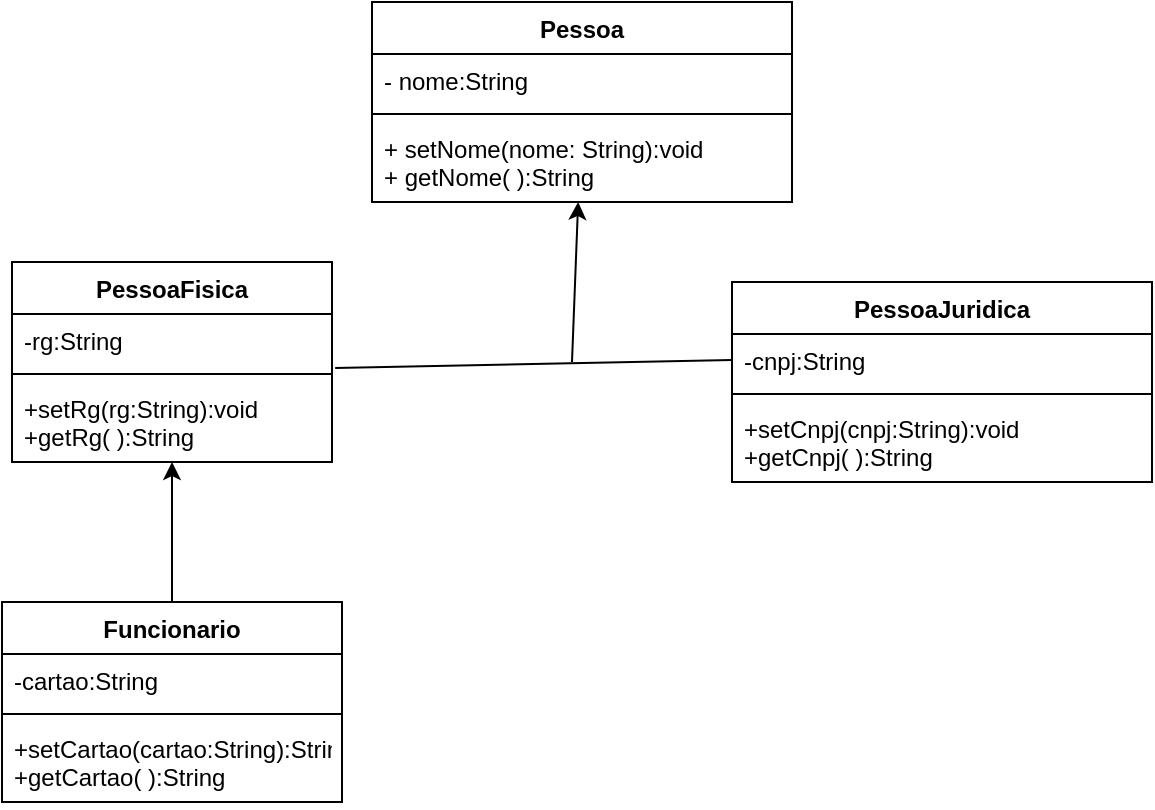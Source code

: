<mxfile version="20.2.3" type="device"><diagram id="kXDCOqB2BRkWZ0GZeiUW" name="Página-1"><mxGraphModel dx="1745" dy="512" grid="1" gridSize="10" guides="1" tooltips="1" connect="1" arrows="1" fold="1" page="1" pageScale="1" pageWidth="827" pageHeight="1169" math="0" shadow="0"><root><mxCell id="0"/><mxCell id="1" parent="0"/><mxCell id="8mhlTpLn9cMBsFZZmj4K-5" value="Pessoa" style="swimlane;fontStyle=1;align=center;verticalAlign=top;childLayout=stackLayout;horizontal=1;startSize=26;horizontalStack=0;resizeParent=1;resizeParentMax=0;resizeLast=0;collapsible=1;marginBottom=0;" vertex="1" parent="1"><mxGeometry x="-400" y="550" width="210" height="100" as="geometry"><mxRectangle x="-280" y="560" width="80" height="30" as="alternateBounds"/></mxGeometry></mxCell><mxCell id="8mhlTpLn9cMBsFZZmj4K-6" value="- nome:String" style="text;strokeColor=none;fillColor=none;align=left;verticalAlign=top;spacingLeft=4;spacingRight=4;overflow=hidden;rotatable=0;points=[[0,0.5],[1,0.5]];portConstraint=eastwest;" vertex="1" parent="8mhlTpLn9cMBsFZZmj4K-5"><mxGeometry y="26" width="210" height="26" as="geometry"/></mxCell><mxCell id="8mhlTpLn9cMBsFZZmj4K-7" value="" style="line;strokeWidth=1;fillColor=none;align=left;verticalAlign=middle;spacingTop=-1;spacingLeft=3;spacingRight=3;rotatable=0;labelPosition=right;points=[];portConstraint=eastwest;" vertex="1" parent="8mhlTpLn9cMBsFZZmj4K-5"><mxGeometry y="52" width="210" height="8" as="geometry"/></mxCell><mxCell id="8mhlTpLn9cMBsFZZmj4K-8" value="+ setNome(nome: String):void&#10;+ getNome( ):String&#10;" style="text;strokeColor=none;fillColor=none;align=left;verticalAlign=top;spacingLeft=4;spacingRight=4;overflow=hidden;rotatable=0;points=[[0,0.5],[1,0.5]];portConstraint=eastwest;" vertex="1" parent="8mhlTpLn9cMBsFZZmj4K-5"><mxGeometry y="60" width="210" height="40" as="geometry"/></mxCell><mxCell id="8mhlTpLn9cMBsFZZmj4K-12" value="PessoaFisica" style="swimlane;fontStyle=1;align=center;verticalAlign=top;childLayout=stackLayout;horizontal=1;startSize=26;horizontalStack=0;resizeParent=1;resizeParentMax=0;resizeLast=0;collapsible=1;marginBottom=0;fontFamily=Helvetica;fontSize=12;fontColor=default;strokeColor=default;fillColor=default;" vertex="1" parent="1"><mxGeometry x="-580" y="680" width="160" height="100" as="geometry"/></mxCell><mxCell id="8mhlTpLn9cMBsFZZmj4K-13" value="-rg:String" style="text;strokeColor=none;fillColor=none;align=left;verticalAlign=top;spacingLeft=4;spacingRight=4;overflow=hidden;rotatable=0;points=[[0,0.5],[1,0.5]];portConstraint=eastwest;fontFamily=Helvetica;fontSize=12;fontColor=default;startSize=26;" vertex="1" parent="8mhlTpLn9cMBsFZZmj4K-12"><mxGeometry y="26" width="160" height="26" as="geometry"/></mxCell><mxCell id="8mhlTpLn9cMBsFZZmj4K-14" value="" style="line;strokeWidth=1;fillColor=none;align=left;verticalAlign=middle;spacingTop=-1;spacingLeft=3;spacingRight=3;rotatable=0;labelPosition=right;points=[];portConstraint=eastwest;fontFamily=Helvetica;fontSize=12;fontColor=default;startSize=26;" vertex="1" parent="8mhlTpLn9cMBsFZZmj4K-12"><mxGeometry y="52" width="160" height="8" as="geometry"/></mxCell><mxCell id="8mhlTpLn9cMBsFZZmj4K-15" value="+setRg(rg:String):void&#10;+getRg( ):String" style="text;strokeColor=none;fillColor=none;align=left;verticalAlign=top;spacingLeft=4;spacingRight=4;overflow=hidden;rotatable=0;points=[[0,0.5],[1,0.5]];portConstraint=eastwest;fontFamily=Helvetica;fontSize=12;fontColor=default;startSize=26;" vertex="1" parent="8mhlTpLn9cMBsFZZmj4K-12"><mxGeometry y="60" width="160" height="40" as="geometry"/></mxCell><mxCell id="8mhlTpLn9cMBsFZZmj4K-34" style="edgeStyle=orthogonalEdgeStyle;rounded=0;orthogonalLoop=1;jettySize=auto;html=1;fontFamily=Helvetica;fontSize=12;fontColor=default;" edge="1" parent="1" source="8mhlTpLn9cMBsFZZmj4K-16" target="8mhlTpLn9cMBsFZZmj4K-12"><mxGeometry relative="1" as="geometry"/></mxCell><mxCell id="8mhlTpLn9cMBsFZZmj4K-16" value="Funcionario" style="swimlane;fontStyle=1;align=center;verticalAlign=top;childLayout=stackLayout;horizontal=1;startSize=26;horizontalStack=0;resizeParent=1;resizeParentMax=0;resizeLast=0;collapsible=1;marginBottom=0;fontFamily=Helvetica;fontSize=12;fontColor=default;strokeColor=default;fillColor=default;" vertex="1" parent="1"><mxGeometry x="-585" y="850" width="170" height="100" as="geometry"/></mxCell><mxCell id="8mhlTpLn9cMBsFZZmj4K-17" value="-cartao:String" style="text;strokeColor=none;fillColor=none;align=left;verticalAlign=top;spacingLeft=4;spacingRight=4;overflow=hidden;rotatable=0;points=[[0,0.5],[1,0.5]];portConstraint=eastwest;fontFamily=Helvetica;fontSize=12;fontColor=default;startSize=26;" vertex="1" parent="8mhlTpLn9cMBsFZZmj4K-16"><mxGeometry y="26" width="170" height="26" as="geometry"/></mxCell><mxCell id="8mhlTpLn9cMBsFZZmj4K-18" value="" style="line;strokeWidth=1;fillColor=none;align=left;verticalAlign=middle;spacingTop=-1;spacingLeft=3;spacingRight=3;rotatable=0;labelPosition=right;points=[];portConstraint=eastwest;fontFamily=Helvetica;fontSize=12;fontColor=default;startSize=26;" vertex="1" parent="8mhlTpLn9cMBsFZZmj4K-16"><mxGeometry y="52" width="170" height="8" as="geometry"/></mxCell><mxCell id="8mhlTpLn9cMBsFZZmj4K-19" value="+setCartao(cartao:String):String&#10;+getCartao( ):String" style="text;strokeColor=none;fillColor=none;align=left;verticalAlign=top;spacingLeft=4;spacingRight=4;overflow=hidden;rotatable=0;points=[[0,0.5],[1,0.5]];portConstraint=eastwest;fontFamily=Helvetica;fontSize=12;fontColor=default;startSize=26;" vertex="1" parent="8mhlTpLn9cMBsFZZmj4K-16"><mxGeometry y="60" width="170" height="40" as="geometry"/></mxCell><mxCell id="8mhlTpLn9cMBsFZZmj4K-20" value="PessoaJuridica&#10;" style="swimlane;fontStyle=1;align=center;verticalAlign=top;childLayout=stackLayout;horizontal=1;startSize=26;horizontalStack=0;resizeParent=1;resizeParentMax=0;resizeLast=0;collapsible=1;marginBottom=0;fontFamily=Helvetica;fontSize=12;fontColor=default;strokeColor=default;fillColor=default;" vertex="1" parent="1"><mxGeometry x="-220" y="690" width="210" height="100" as="geometry"/></mxCell><mxCell id="8mhlTpLn9cMBsFZZmj4K-21" value="-cnpj:String" style="text;strokeColor=none;fillColor=none;align=left;verticalAlign=top;spacingLeft=4;spacingRight=4;overflow=hidden;rotatable=0;points=[[0,0.5],[1,0.5]];portConstraint=eastwest;fontFamily=Helvetica;fontSize=12;fontColor=default;startSize=26;" vertex="1" parent="8mhlTpLn9cMBsFZZmj4K-20"><mxGeometry y="26" width="210" height="26" as="geometry"/></mxCell><mxCell id="8mhlTpLn9cMBsFZZmj4K-22" value="" style="line;strokeWidth=1;fillColor=none;align=left;verticalAlign=middle;spacingTop=-1;spacingLeft=3;spacingRight=3;rotatable=0;labelPosition=right;points=[];portConstraint=eastwest;fontFamily=Helvetica;fontSize=12;fontColor=default;startSize=26;" vertex="1" parent="8mhlTpLn9cMBsFZZmj4K-20"><mxGeometry y="52" width="210" height="8" as="geometry"/></mxCell><mxCell id="8mhlTpLn9cMBsFZZmj4K-23" value="+setCnpj(cnpj:String):void&#10;+getCnpj( ):String" style="text;strokeColor=none;fillColor=none;align=left;verticalAlign=top;spacingLeft=4;spacingRight=4;overflow=hidden;rotatable=0;points=[[0,0.5],[1,0.5]];portConstraint=eastwest;fontFamily=Helvetica;fontSize=12;fontColor=default;startSize=26;" vertex="1" parent="8mhlTpLn9cMBsFZZmj4K-20"><mxGeometry y="60" width="210" height="40" as="geometry"/></mxCell><mxCell id="8mhlTpLn9cMBsFZZmj4K-28" value="" style="endArrow=none;html=1;rounded=0;fontFamily=Helvetica;fontSize=12;fontColor=default;exitX=1.01;exitY=1.038;exitDx=0;exitDy=0;exitPerimeter=0;entryX=0;entryY=0.5;entryDx=0;entryDy=0;" edge="1" parent="1" source="8mhlTpLn9cMBsFZZmj4K-13" target="8mhlTpLn9cMBsFZZmj4K-21"><mxGeometry width="50" height="50" relative="1" as="geometry"><mxPoint x="-360" y="710" as="sourcePoint"/><mxPoint x="-310" y="660" as="targetPoint"/><Array as="points"/></mxGeometry></mxCell><mxCell id="8mhlTpLn9cMBsFZZmj4K-35" value="" style="endArrow=classic;html=1;rounded=0;fontFamily=Helvetica;fontSize=12;fontColor=default;" edge="1" parent="1" target="8mhlTpLn9cMBsFZZmj4K-5"><mxGeometry width="50" height="50" relative="1" as="geometry"><mxPoint x="-300" y="730" as="sourcePoint"/><mxPoint x="-280" y="760" as="targetPoint"/></mxGeometry></mxCell></root></mxGraphModel></diagram></mxfile>